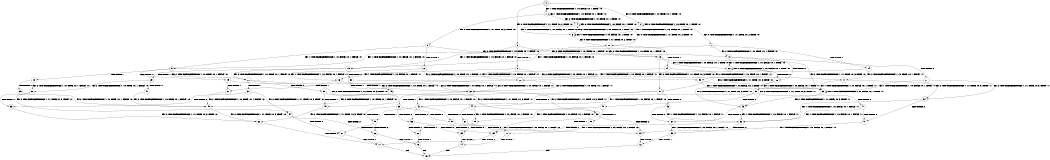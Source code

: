 digraph BCG {
size = "7, 10.5";
center = TRUE;
node [shape = circle];
0 [peripheries = 2];
0 -> 1 [label = "EX !1 !ATOMIC_EXCH_BRANCH (1, +0, FALSE, +0, 1, TRUE) !:0:"];
0 -> 2 [label = "EX !2 !ATOMIC_EXCH_BRANCH (1, +0, TRUE, +0, 1, TRUE) !:0:"];
0 -> 3 [label = "EX !0 !ATOMIC_EXCH_BRANCH (1, +1, TRUE, +0, 2, TRUE) !:0:"];
1 -> 4 [label = "EX !2 !ATOMIC_EXCH_BRANCH (1, +0, TRUE, +0, 1, TRUE) !:0:"];
1 -> 5 [label = "EX !0 !ATOMIC_EXCH_BRANCH (1, +1, TRUE, +0, 2, TRUE) !:0:"];
1 -> 1 [label = "EX !1 !ATOMIC_EXCH_BRANCH (1, +0, FALSE, +0, 1, TRUE) !:0:"];
2 -> 6 [label = "EX !1 !ATOMIC_EXCH_BRANCH (1, +0, FALSE, +0, 1, TRUE) !:0:"];
2 -> 7 [label = "EX !0 !ATOMIC_EXCH_BRANCH (1, +1, TRUE, +0, 2, TRUE) !:0:"];
2 -> 2 [label = "EX !2 !ATOMIC_EXCH_BRANCH (1, +0, TRUE, +0, 1, TRUE) !:0:"];
3 -> 8 [label = "TERMINATE !0"];
3 -> 9 [label = "EX !1 !ATOMIC_EXCH_BRANCH (1, +0, FALSE, +0, 1, FALSE) !:0:"];
3 -> 10 [label = "EX !2 !ATOMIC_EXCH_BRANCH (1, +0, TRUE, +0, 1, FALSE) !:0:"];
4 -> 11 [label = "EX !0 !ATOMIC_EXCH_BRANCH (1, +1, TRUE, +0, 2, TRUE) !:0:"];
4 -> 4 [label = "EX !2 !ATOMIC_EXCH_BRANCH (1, +0, TRUE, +0, 1, TRUE) !:0:"];
4 -> 6 [label = "EX !1 !ATOMIC_EXCH_BRANCH (1, +0, FALSE, +0, 1, TRUE) !:0:"];
5 -> 12 [label = "TERMINATE !0"];
5 -> 13 [label = "EX !2 !ATOMIC_EXCH_BRANCH (1, +0, TRUE, +0, 1, FALSE) !:0:"];
5 -> 9 [label = "EX !1 !ATOMIC_EXCH_BRANCH (1, +0, FALSE, +0, 1, FALSE) !:0:"];
6 -> 11 [label = "EX !0 !ATOMIC_EXCH_BRANCH (1, +1, TRUE, +0, 2, TRUE) !:0:"];
6 -> 4 [label = "EX !2 !ATOMIC_EXCH_BRANCH (1, +0, TRUE, +0, 1, TRUE) !:0:"];
6 -> 6 [label = "EX !1 !ATOMIC_EXCH_BRANCH (1, +0, FALSE, +0, 1, TRUE) !:0:"];
7 -> 14 [label = "TERMINATE !0"];
7 -> 15 [label = "EX !1 !ATOMIC_EXCH_BRANCH (1, +0, FALSE, +0, 1, FALSE) !:0:"];
7 -> 10 [label = "EX !2 !ATOMIC_EXCH_BRANCH (1, +0, TRUE, +0, 1, FALSE) !:0:"];
8 -> 16 [label = "EX !1 !ATOMIC_EXCH_BRANCH (1, +0, FALSE, +0, 1, FALSE) !:1:"];
8 -> 17 [label = "EX !2 !ATOMIC_EXCH_BRANCH (1, +0, TRUE, +0, 1, FALSE) !:1:"];
9 -> 18 [label = "TERMINATE !1"];
9 -> 19 [label = "TERMINATE !0"];
9 -> 20 [label = "EX !2 !ATOMIC_EXCH_BRANCH (1, +0, TRUE, +0, 1, FALSE) !:0:"];
10 -> 21 [label = "TERMINATE !0"];
10 -> 22 [label = "EX !1 !ATOMIC_EXCH_BRANCH (1, +0, FALSE, +0, 1, TRUE) !:0:"];
10 -> 23 [label = "EX !2 !ATOMIC_EXCH_BRANCH (1, +1, TRUE, +0, 3, TRUE) !:0:"];
11 -> 24 [label = "TERMINATE !0"];
11 -> 13 [label = "EX !2 !ATOMIC_EXCH_BRANCH (1, +0, TRUE, +0, 1, FALSE) !:0:"];
11 -> 15 [label = "EX !1 !ATOMIC_EXCH_BRANCH (1, +0, FALSE, +0, 1, FALSE) !:0:"];
12 -> 25 [label = "EX !2 !ATOMIC_EXCH_BRANCH (1, +0, TRUE, +0, 1, FALSE) !:1:"];
12 -> 16 [label = "EX !1 !ATOMIC_EXCH_BRANCH (1, +0, FALSE, +0, 1, FALSE) !:1:"];
13 -> 26 [label = "TERMINATE !0"];
13 -> 27 [label = "EX !2 !ATOMIC_EXCH_BRANCH (1, +1, TRUE, +0, 3, TRUE) !:0:"];
13 -> 22 [label = "EX !1 !ATOMIC_EXCH_BRANCH (1, +0, FALSE, +0, 1, TRUE) !:0:"];
14 -> 28 [label = "EX !1 !ATOMIC_EXCH_BRANCH (1, +0, FALSE, +0, 1, FALSE) !:1:"];
14 -> 17 [label = "EX !2 !ATOMIC_EXCH_BRANCH (1, +0, TRUE, +0, 1, FALSE) !:1:"];
15 -> 29 [label = "TERMINATE !1"];
15 -> 30 [label = "TERMINATE !0"];
15 -> 20 [label = "EX !2 !ATOMIC_EXCH_BRANCH (1, +0, TRUE, +0, 1, FALSE) !:0:"];
16 -> 31 [label = "TERMINATE !1"];
16 -> 32 [label = "EX !2 !ATOMIC_EXCH_BRANCH (1, +0, TRUE, +0, 1, FALSE) !:1:"];
17 -> 33 [label = "EX !1 !ATOMIC_EXCH_BRANCH (1, +0, FALSE, +0, 1, TRUE) !:1:"];
17 -> 34 [label = "EX !2 !ATOMIC_EXCH_BRANCH (1, +1, TRUE, +0, 3, TRUE) !:1:"];
18 -> 35 [label = "TERMINATE !0"];
18 -> 36 [label = "EX !2 !ATOMIC_EXCH_BRANCH (1, +0, TRUE, +0, 1, FALSE) !:0:"];
19 -> 31 [label = "TERMINATE !1"];
19 -> 32 [label = "EX !2 !ATOMIC_EXCH_BRANCH (1, +0, TRUE, +0, 1, FALSE) !:1:"];
20 -> 37 [label = "TERMINATE !1"];
20 -> 38 [label = "TERMINATE !0"];
20 -> 39 [label = "EX !2 !ATOMIC_EXCH_BRANCH (1, +1, TRUE, +0, 3, TRUE) !:0:"];
21 -> 33 [label = "EX !1 !ATOMIC_EXCH_BRANCH (1, +0, FALSE, +0, 1, TRUE) !:1:"];
21 -> 34 [label = "EX !2 !ATOMIC_EXCH_BRANCH (1, +1, TRUE, +0, 3, TRUE) !:1:"];
22 -> 26 [label = "TERMINATE !0"];
22 -> 27 [label = "EX !2 !ATOMIC_EXCH_BRANCH (1, +1, TRUE, +0, 3, TRUE) !:0:"];
22 -> 22 [label = "EX !1 !ATOMIC_EXCH_BRANCH (1, +0, FALSE, +0, 1, TRUE) !:0:"];
23 -> 40 [label = "TERMINATE !2"];
23 -> 41 [label = "TERMINATE !0"];
23 -> 42 [label = "EX !1 !ATOMIC_EXCH_BRANCH (1, +0, FALSE, +0, 1, FALSE) !:0:"];
24 -> 25 [label = "EX !2 !ATOMIC_EXCH_BRANCH (1, +0, TRUE, +0, 1, FALSE) !:1:"];
24 -> 28 [label = "EX !1 !ATOMIC_EXCH_BRANCH (1, +0, FALSE, +0, 1, FALSE) !:1:"];
25 -> 43 [label = "EX !2 !ATOMIC_EXCH_BRANCH (1, +1, TRUE, +0, 3, TRUE) !:1:"];
25 -> 33 [label = "EX !1 !ATOMIC_EXCH_BRANCH (1, +0, FALSE, +0, 1, TRUE) !:1:"];
26 -> 43 [label = "EX !2 !ATOMIC_EXCH_BRANCH (1, +1, TRUE, +0, 3, TRUE) !:1:"];
26 -> 33 [label = "EX !1 !ATOMIC_EXCH_BRANCH (1, +0, FALSE, +0, 1, TRUE) !:1:"];
27 -> 44 [label = "TERMINATE !2"];
27 -> 45 [label = "TERMINATE !0"];
27 -> 42 [label = "EX !1 !ATOMIC_EXCH_BRANCH (1, +0, FALSE, +0, 1, FALSE) !:0:"];
28 -> 46 [label = "TERMINATE !1"];
28 -> 32 [label = "EX !2 !ATOMIC_EXCH_BRANCH (1, +0, TRUE, +0, 1, FALSE) !:1:"];
29 -> 47 [label = "TERMINATE !0"];
29 -> 36 [label = "EX !2 !ATOMIC_EXCH_BRANCH (1, +0, TRUE, +0, 1, FALSE) !:0:"];
30 -> 46 [label = "TERMINATE !1"];
30 -> 32 [label = "EX !2 !ATOMIC_EXCH_BRANCH (1, +0, TRUE, +0, 1, FALSE) !:1:"];
31 -> 48 [label = "EX !2 !ATOMIC_EXCH_BRANCH (1, +0, TRUE, +0, 1, FALSE) !:2:"];
32 -> 49 [label = "TERMINATE !1"];
32 -> 50 [label = "EX !2 !ATOMIC_EXCH_BRANCH (1, +1, TRUE, +0, 3, TRUE) !:1:"];
33 -> 43 [label = "EX !2 !ATOMIC_EXCH_BRANCH (1, +1, TRUE, +0, 3, TRUE) !:1:"];
33 -> 33 [label = "EX !1 !ATOMIC_EXCH_BRANCH (1, +0, FALSE, +0, 1, TRUE) !:1:"];
34 -> 51 [label = "TERMINATE !2"];
34 -> 52 [label = "EX !1 !ATOMIC_EXCH_BRANCH (1, +0, FALSE, +0, 1, FALSE) !:1:"];
35 -> 48 [label = "EX !2 !ATOMIC_EXCH_BRANCH (1, +0, TRUE, +0, 1, FALSE) !:2:"];
36 -> 53 [label = "TERMINATE !0"];
36 -> 54 [label = "EX !2 !ATOMIC_EXCH_BRANCH (1, +1, TRUE, +0, 3, TRUE) !:0:"];
37 -> 53 [label = "TERMINATE !0"];
37 -> 54 [label = "EX !2 !ATOMIC_EXCH_BRANCH (1, +1, TRUE, +0, 3, TRUE) !:0:"];
38 -> 49 [label = "TERMINATE !1"];
38 -> 50 [label = "EX !2 !ATOMIC_EXCH_BRANCH (1, +1, TRUE, +0, 3, TRUE) !:1:"];
39 -> 55 [label = "TERMINATE !1"];
39 -> 56 [label = "TERMINATE !2"];
39 -> 57 [label = "TERMINATE !0"];
40 -> 58 [label = "TERMINATE !0"];
40 -> 59 [label = "EX !1 !ATOMIC_EXCH_BRANCH (1, +0, FALSE, +0, 1, FALSE) !:0:"];
41 -> 51 [label = "TERMINATE !2"];
41 -> 52 [label = "EX !1 !ATOMIC_EXCH_BRANCH (1, +0, FALSE, +0, 1, FALSE) !:1:"];
42 -> 55 [label = "TERMINATE !1"];
42 -> 56 [label = "TERMINATE !2"];
42 -> 57 [label = "TERMINATE !0"];
43 -> 60 [label = "TERMINATE !2"];
43 -> 52 [label = "EX !1 !ATOMIC_EXCH_BRANCH (1, +0, FALSE, +0, 1, FALSE) !:1:"];
44 -> 61 [label = "TERMINATE !0"];
44 -> 59 [label = "EX !1 !ATOMIC_EXCH_BRANCH (1, +0, FALSE, +0, 1, FALSE) !:0:"];
45 -> 60 [label = "TERMINATE !2"];
45 -> 52 [label = "EX !1 !ATOMIC_EXCH_BRANCH (1, +0, FALSE, +0, 1, FALSE) !:1:"];
46 -> 48 [label = "EX !2 !ATOMIC_EXCH_BRANCH (1, +0, TRUE, +0, 1, FALSE) !:2:"];
47 -> 48 [label = "EX !2 !ATOMIC_EXCH_BRANCH (1, +0, TRUE, +0, 1, FALSE) !:2:"];
48 -> 62 [label = "EX !2 !ATOMIC_EXCH_BRANCH (1, +1, TRUE, +0, 3, TRUE) !:2:"];
49 -> 62 [label = "EX !2 !ATOMIC_EXCH_BRANCH (1, +1, TRUE, +0, 3, TRUE) !:2:"];
50 -> 63 [label = "TERMINATE !1"];
50 -> 64 [label = "TERMINATE !2"];
51 -> 65 [label = "EX !1 !ATOMIC_EXCH_BRANCH (1, +0, FALSE, +0, 1, FALSE) !:1:"];
52 -> 63 [label = "TERMINATE !1"];
52 -> 64 [label = "TERMINATE !2"];
53 -> 62 [label = "EX !2 !ATOMIC_EXCH_BRANCH (1, +1, TRUE, +0, 3, TRUE) !:2:"];
54 -> 66 [label = "TERMINATE !2"];
54 -> 67 [label = "TERMINATE !0"];
55 -> 66 [label = "TERMINATE !2"];
55 -> 67 [label = "TERMINATE !0"];
56 -> 68 [label = "TERMINATE !1"];
56 -> 69 [label = "TERMINATE !0"];
57 -> 63 [label = "TERMINATE !1"];
57 -> 64 [label = "TERMINATE !2"];
58 -> 70 [label = "EX !1 !ATOMIC_EXCH_BRANCH (1, +0, FALSE, +0, 1, FALSE) !:2:"];
59 -> 68 [label = "TERMINATE !1"];
59 -> 69 [label = "TERMINATE !0"];
60 -> 65 [label = "EX !1 !ATOMIC_EXCH_BRANCH (1, +0, FALSE, +0, 1, FALSE) !:1:"];
61 -> 70 [label = "EX !1 !ATOMIC_EXCH_BRANCH (1, +0, FALSE, +0, 1, FALSE) !:2:"];
62 -> 71 [label = "TERMINATE !2"];
63 -> 71 [label = "TERMINATE !2"];
64 -> 72 [label = "TERMINATE !1"];
65 -> 72 [label = "TERMINATE !1"];
66 -> 73 [label = "TERMINATE !0"];
67 -> 71 [label = "TERMINATE !2"];
68 -> 73 [label = "TERMINATE !0"];
69 -> 74 [label = "TERMINATE !1"];
70 -> 74 [label = "TERMINATE !1"];
71 -> 75 [label = "exit"];
72 -> 75 [label = "exit"];
73 -> 75 [label = "exit"];
74 -> 75 [label = "exit"];
}
